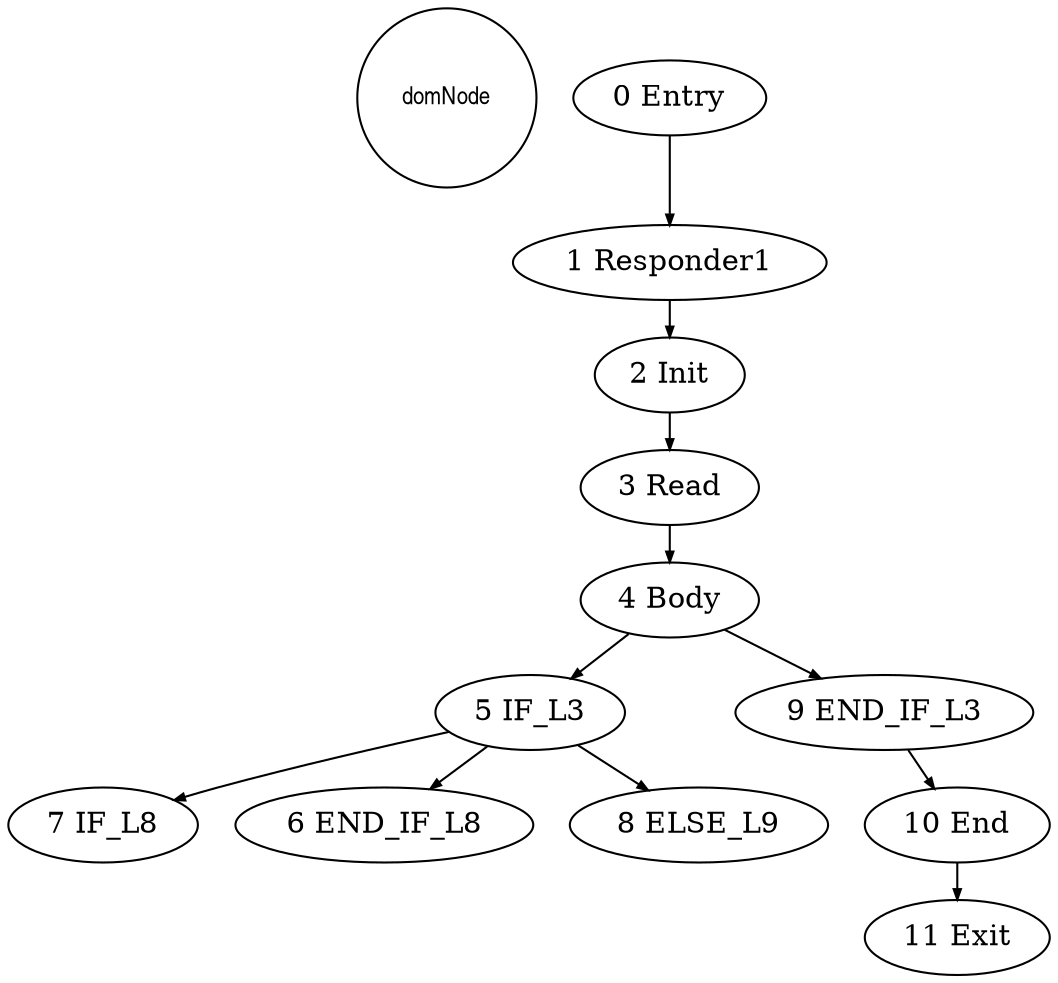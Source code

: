 digraph G {
  ranksep=.25;
  edge [arrowsize=.5]
  domNode [shape=circle, fontname="ArialNarrow",
        fontsize=12,  height=1.2];
  "4 Body"; "7 IF_L8"; "3 Read"; "6 END_IF_L8"; "0 Entry"; "8 ELSE_L9"; "5 IF_L3"; "2 Init"; "1 Responder1"; "10 End"; "11 Exit"; "9 END_IF_L3"; 
  "3 Read" -> "4 Body";
  "1 Responder1" -> "2 Init";
  "9 END_IF_L3" -> "10 End";
  "0 Entry" -> "1 Responder1";
  "2 Init" -> "3 Read";
  "10 End" -> "11 Exit";
  "5 IF_L3" -> "6 END_IF_L8";
  "5 IF_L3" -> "7 IF_L8";
  "5 IF_L3" -> "8 ELSE_L9";
  "4 Body" -> "5 IF_L3";
  "4 Body" -> "9 END_IF_L3";
}
